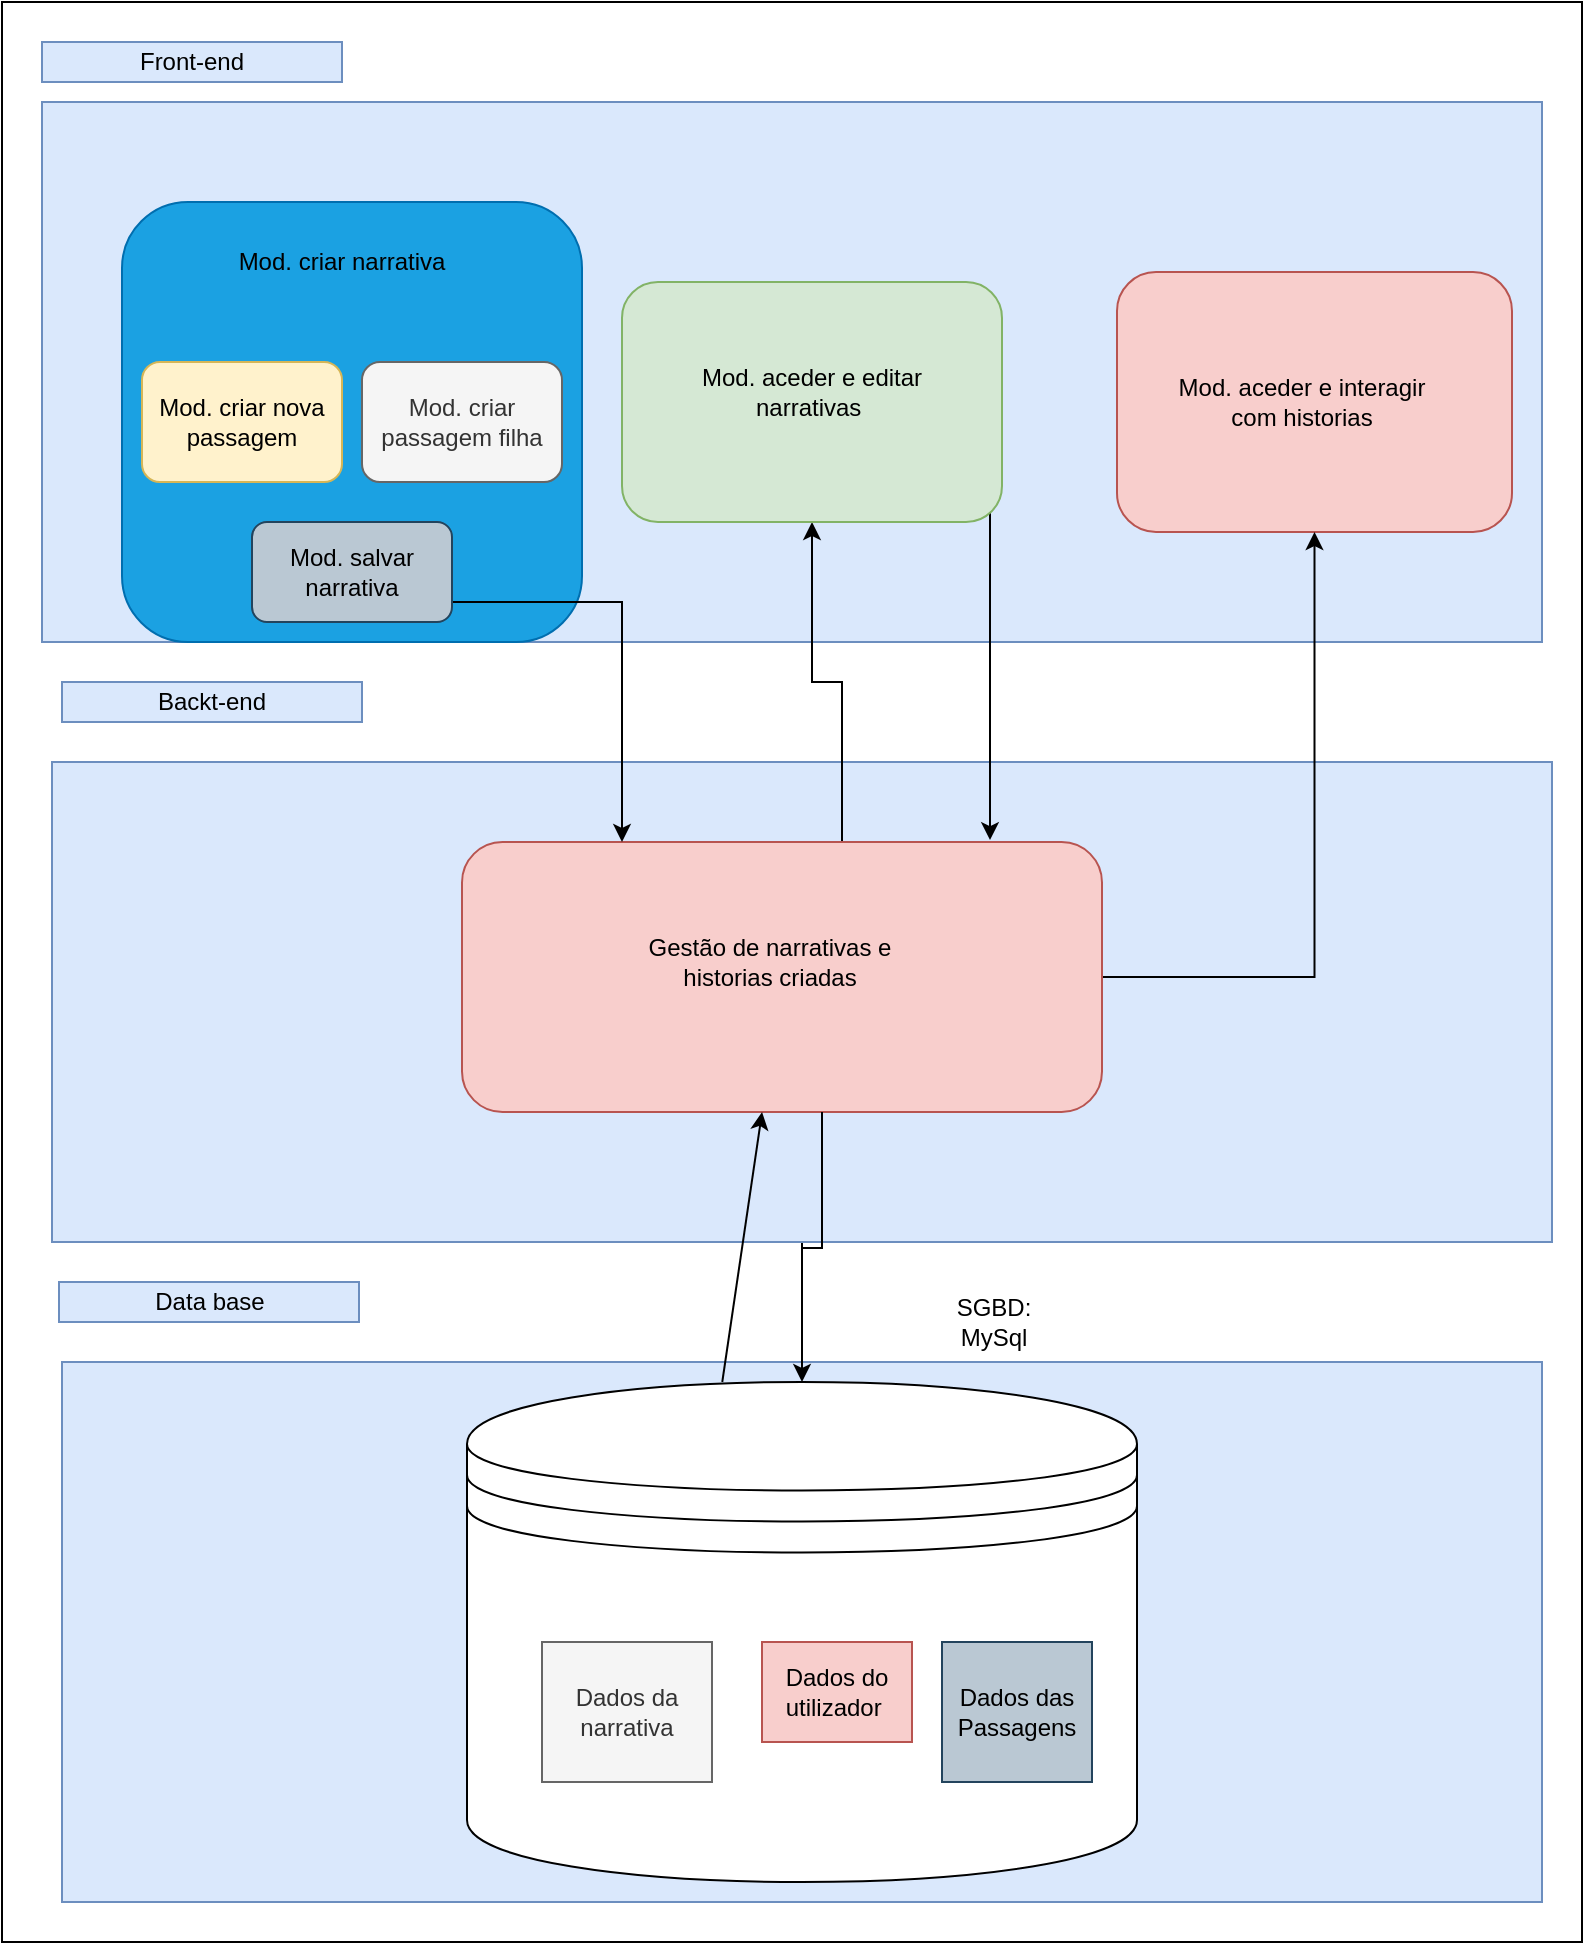 <mxfile version="12.9.0" type="device"><diagram id="ecu35eCrPH-c3xKnf9FD" name="Page-1"><mxGraphModel dx="786" dy="497" grid="1" gridSize="10" guides="1" tooltips="1" connect="1" arrows="1" fold="1" page="1" pageScale="1" pageWidth="827" pageHeight="1169" math="0" shadow="0"><root><mxCell id="0"/><mxCell id="1" parent="0"/><mxCell id="sMcu5S0DDH_pW1TvDgsV-30" style="edgeStyle=orthogonalEdgeStyle;rounded=0;orthogonalLoop=1;jettySize=auto;html=1;" parent="1" edge="1"><mxGeometry relative="1" as="geometry"><mxPoint x="415" y="890" as="targetPoint"/><mxPoint x="415" y="910" as="sourcePoint"/></mxGeometry></mxCell><mxCell id="sMcu5S0DDH_pW1TvDgsV-1" value="" style="rounded=0;whiteSpace=wrap;html=1;" parent="1" vertex="1"><mxGeometry x="20" y="10" width="790" height="970" as="geometry"/></mxCell><mxCell id="sMcu5S0DDH_pW1TvDgsV-2" value="" style="rounded=0;whiteSpace=wrap;html=1;fillColor=#dae8fc;strokeColor=#6c8ebf;" parent="1" vertex="1"><mxGeometry x="40" y="60" width="750" height="270" as="geometry"/></mxCell><mxCell id="sMcu5S0DDH_pW1TvDgsV-7" value="" style="rounded=1;whiteSpace=wrap;html=1;fillColor=#f8cecc;strokeColor=#b85450;" parent="1" vertex="1"><mxGeometry x="577.5" y="145" width="197.5" height="130" as="geometry"/></mxCell><mxCell id="sMcu5S0DDH_pW1TvDgsV-15" value="Mod. aceder e interagir com historias" style="text;html=1;strokeColor=none;fillColor=none;align=center;verticalAlign=middle;whiteSpace=wrap;rounded=0;" parent="1" vertex="1"><mxGeometry x="600" y="200" width="140" height="20" as="geometry"/></mxCell><mxCell id="sMcu5S0DDH_pW1TvDgsV-19" value="Front-end&lt;br&gt;" style="text;html=1;strokeColor=#6c8ebf;fillColor=#dae8fc;align=center;verticalAlign=middle;whiteSpace=wrap;rounded=0;" parent="1" vertex="1"><mxGeometry x="40" y="30" width="150" height="20" as="geometry"/></mxCell><mxCell id="sMcu5S0DDH_pW1TvDgsV-20" value="Backt-end" style="text;html=1;strokeColor=#6c8ebf;fillColor=#dae8fc;align=center;verticalAlign=middle;whiteSpace=wrap;rounded=0;" parent="1" vertex="1"><mxGeometry x="50" y="350" width="150" height="20" as="geometry"/></mxCell><mxCell id="CwsmTLCI6kNENL_-xRQi-15" value="" style="edgeStyle=orthogonalEdgeStyle;rounded=0;orthogonalLoop=1;jettySize=auto;html=1;" edge="1" parent="1" source="sMcu5S0DDH_pW1TvDgsV-21" target="sMcu5S0DDH_pW1TvDgsV-40"><mxGeometry relative="1" as="geometry"/></mxCell><mxCell id="sMcu5S0DDH_pW1TvDgsV-21" value="" style="rounded=0;whiteSpace=wrap;html=1;fontStyle=1;fillColor=#dae8fc;strokeColor=#6c8ebf;" parent="1" vertex="1"><mxGeometry x="45" y="390" width="750" height="240" as="geometry"/></mxCell><mxCell id="CwsmTLCI6kNENL_-xRQi-10" value="" style="edgeStyle=orthogonalEdgeStyle;rounded=0;orthogonalLoop=1;jettySize=auto;html=1;" edge="1" parent="1" source="sMcu5S0DDH_pW1TvDgsV-26" target="sMcu5S0DDH_pW1TvDgsV-5"><mxGeometry relative="1" as="geometry"><mxPoint x="410" y="350" as="targetPoint"/><Array as="points"><mxPoint x="440" y="350"/><mxPoint x="425" y="350"/></Array></mxGeometry></mxCell><mxCell id="CwsmTLCI6kNENL_-xRQi-12" value="" style="edgeStyle=orthogonalEdgeStyle;rounded=0;orthogonalLoop=1;jettySize=auto;html=1;" edge="1" parent="1" source="sMcu5S0DDH_pW1TvDgsV-26" target="sMcu5S0DDH_pW1TvDgsV-7"><mxGeometry relative="1" as="geometry"><mxPoint x="410" y="350" as="targetPoint"/></mxGeometry></mxCell><mxCell id="sMcu5S0DDH_pW1TvDgsV-26" value="" style="rounded=1;whiteSpace=wrap;html=1;fillColor=#f8cecc;strokeColor=#b85450;" parent="1" vertex="1"><mxGeometry x="250" y="430" width="320" height="135" as="geometry"/></mxCell><mxCell id="sMcu5S0DDH_pW1TvDgsV-28" value="Data base" style="text;html=1;strokeColor=#6c8ebf;fillColor=#dae8fc;align=center;verticalAlign=middle;whiteSpace=wrap;rounded=0;" parent="1" vertex="1"><mxGeometry x="48.5" y="650" width="150" height="20" as="geometry"/></mxCell><mxCell id="sMcu5S0DDH_pW1TvDgsV-29" value="" style="rounded=0;whiteSpace=wrap;html=1;fillColor=#dae8fc;strokeColor=#6c8ebf;" parent="1" vertex="1"><mxGeometry x="50" y="690" width="740" height="270" as="geometry"/></mxCell><mxCell id="sMcu5S0DDH_pW1TvDgsV-37" value="Gestão de narrativas e historias criadas" style="text;html=1;strokeColor=none;fillColor=none;align=center;verticalAlign=middle;whiteSpace=wrap;rounded=0;" parent="1" vertex="1"><mxGeometry x="328" y="480" width="152" height="20" as="geometry"/></mxCell><mxCell id="sMcu5S0DDH_pW1TvDgsV-40" value="" style="shape=datastore;whiteSpace=wrap;html=1;" parent="1" vertex="1"><mxGeometry x="252.5" y="700" width="335" height="250" as="geometry"/></mxCell><mxCell id="sMcu5S0DDH_pW1TvDgsV-41" value="SGBD: MySql" style="text;html=1;strokeColor=none;fillColor=none;align=center;verticalAlign=middle;whiteSpace=wrap;rounded=0;" parent="1" vertex="1"><mxGeometry x="482" y="660" width="68" height="20" as="geometry"/></mxCell><mxCell id="sMcu5S0DDH_pW1TvDgsV-42" value="Dados da narrativa" style="text;html=1;strokeColor=#666666;fillColor=#f5f5f5;align=center;verticalAlign=middle;whiteSpace=wrap;rounded=0;fontColor=#333333;" parent="1" vertex="1"><mxGeometry x="290" y="830" width="85" height="70" as="geometry"/></mxCell><mxCell id="sMcu5S0DDH_pW1TvDgsV-46" value="Dados do utilizador&amp;nbsp;" style="text;html=1;strokeColor=#b85450;fillColor=#f8cecc;align=center;verticalAlign=middle;whiteSpace=wrap;rounded=0;" parent="1" vertex="1"><mxGeometry x="400" y="830" width="75" height="50" as="geometry"/></mxCell><mxCell id="sMcu5S0DDH_pW1TvDgsV-66" style="edgeStyle=orthogonalEdgeStyle;rounded=0;orthogonalLoop=1;jettySize=auto;html=1;exitX=0.5;exitY=1;exitDx=0;exitDy=0;" parent="1" edge="1"><mxGeometry relative="1" as="geometry"><mxPoint x="495" y="835" as="sourcePoint"/><mxPoint x="495" y="835" as="targetPoint"/></mxGeometry></mxCell><mxCell id="zrxBGOjTMMGoSByNCiMJ-2" value="" style="rounded=1;whiteSpace=wrap;html=1;fillColor=#1ba1e2;strokeColor=#006EAF;fontColor=#ffffff;" parent="1" vertex="1"><mxGeometry x="80" y="110" width="230" height="220" as="geometry"/></mxCell><mxCell id="CwsmTLCI6kNENL_-xRQi-13" value="" style="edgeStyle=orthogonalEdgeStyle;rounded=0;orthogonalLoop=1;jettySize=auto;html=1;entryX=0.825;entryY=-0.007;entryDx=0;entryDy=0;entryPerimeter=0;exitX=1;exitY=0.5;exitDx=0;exitDy=0;" edge="1" parent="1" source="sMcu5S0DDH_pW1TvDgsV-5" target="sMcu5S0DDH_pW1TvDgsV-26"><mxGeometry relative="1" as="geometry"><mxPoint x="514" y="300" as="sourcePoint"/><Array as="points"><mxPoint x="514" y="210"/></Array></mxGeometry></mxCell><mxCell id="sMcu5S0DDH_pW1TvDgsV-5" value="" style="rounded=1;whiteSpace=wrap;html=1;fillColor=#d5e8d4;strokeColor=#82b366;" parent="1" vertex="1"><mxGeometry x="330" y="150" width="190" height="120" as="geometry"/></mxCell><mxCell id="zrxBGOjTMMGoSByNCiMJ-10" value="Mod. aceder e editar narrativas&amp;nbsp;" style="text;html=1;strokeColor=none;fillColor=none;align=center;verticalAlign=middle;whiteSpace=wrap;rounded=0;fontColor=#000000;" parent="1" vertex="1"><mxGeometry x="355" y="195" width="140" height="20" as="geometry"/></mxCell><mxCell id="CwsmTLCI6kNENL_-xRQi-5" value="" style="edgeStyle=orthogonalEdgeStyle;rounded=0;orthogonalLoop=1;jettySize=auto;html=1;" edge="1" parent="1" source="zrxBGOjTMMGoSByNCiMJ-14" target="sMcu5S0DDH_pW1TvDgsV-26"><mxGeometry relative="1" as="geometry"><Array as="points"><mxPoint x="330" y="310"/></Array></mxGeometry></mxCell><mxCell id="zrxBGOjTMMGoSByNCiMJ-14" value="Mod. salvar narrativa" style="rounded=1;whiteSpace=wrap;html=1;fillColor=#bac8d3;strokeColor=#23445d;" parent="1" vertex="1"><mxGeometry x="145" y="270" width="100" height="50" as="geometry"/></mxCell><mxCell id="zrxBGOjTMMGoSByNCiMJ-21" value="Dados das Passagens" style="text;html=1;strokeColor=#23445d;fillColor=#bac8d3;align=center;verticalAlign=middle;whiteSpace=wrap;rounded=0;" parent="1" vertex="1"><mxGeometry x="490" y="830" width="75" height="70" as="geometry"/></mxCell><mxCell id="CwsmTLCI6kNENL_-xRQi-1" value="Mod. criar narrativa" style="text;html=1;strokeColor=none;fillColor=none;align=center;verticalAlign=middle;whiteSpace=wrap;rounded=0;" vertex="1" parent="1"><mxGeometry x="120" y="130" width="140" height="20" as="geometry"/></mxCell><mxCell id="sMcu5S0DDH_pW1TvDgsV-23" value="Mod. criar nova passagem" style="rounded=1;whiteSpace=wrap;html=1;fillColor=#fff2cc;strokeColor=#d6b656;" parent="1" vertex="1"><mxGeometry x="90" y="190" width="100" height="60" as="geometry"/></mxCell><mxCell id="sMcu5S0DDH_pW1TvDgsV-25" value="Mod. criar passagem filha" style="rounded=1;whiteSpace=wrap;html=1;fillColor=#f5f5f5;strokeColor=#666666;fontColor=#333333;" parent="1" vertex="1"><mxGeometry x="200" y="190" width="100" height="60" as="geometry"/></mxCell><mxCell id="CwsmTLCI6kNENL_-xRQi-14" style="edgeStyle=orthogonalEdgeStyle;rounded=0;orthogonalLoop=1;jettySize=auto;html=1;" edge="1" parent="1" source="sMcu5S0DDH_pW1TvDgsV-26" target="sMcu5S0DDH_pW1TvDgsV-40"><mxGeometry relative="1" as="geometry"><Array as="points"><mxPoint x="430" y="633"/><mxPoint x="420" y="633"/></Array></mxGeometry></mxCell><mxCell id="CwsmTLCI6kNENL_-xRQi-17" value="" style="endArrow=classic;html=1;exitX=0.381;exitY=0;exitDx=0;exitDy=0;exitPerimeter=0;" edge="1" parent="1" source="sMcu5S0DDH_pW1TvDgsV-40" target="sMcu5S0DDH_pW1TvDgsV-26"><mxGeometry width="50" height="50" relative="1" as="geometry"><mxPoint x="300" y="690" as="sourcePoint"/><mxPoint x="350" y="640" as="targetPoint"/></mxGeometry></mxCell></root></mxGraphModel></diagram></mxfile>